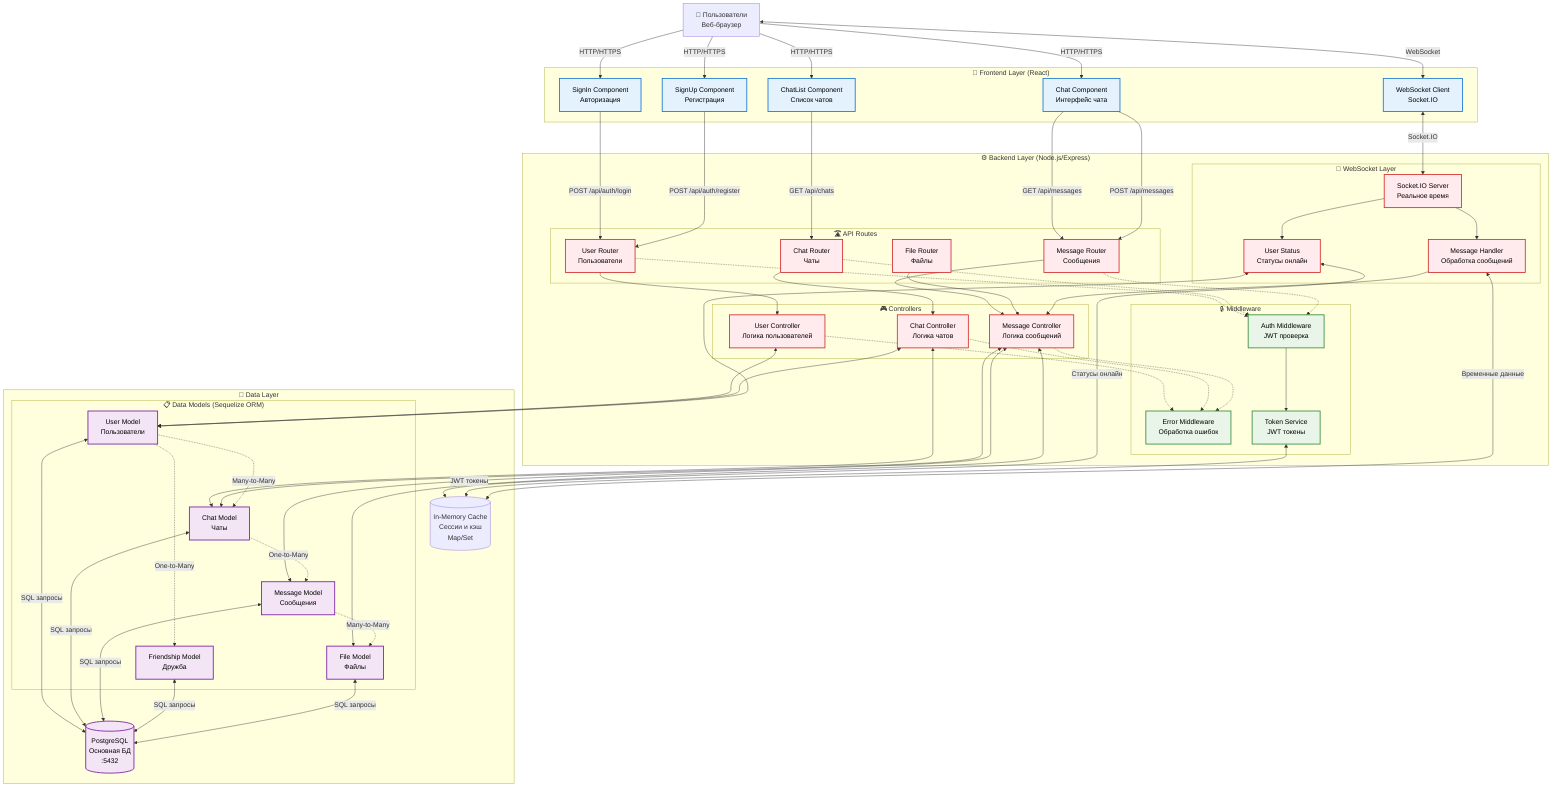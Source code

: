 graph TB
    %% Стили
    classDef frontend fill:#e3f2fd,stroke:#1976d2,stroke-width:2px,color:#000
    classDef backend fill:#e8f5e8,stroke:#388e3c,stroke-width:2px,color:#000
    classDef database fill:#f3e5f5,stroke:#7b1fa2,stroke-width:2px,color:#000
    classDef cache fill:#fff3e0,stroke:#ff9800,stroke-width:2px,color:#000
    classDef api fill:#ffebee,stroke:#d32f2f,stroke-width:2px,color:#000

    %% Пользователи
    USERS[👥 Пользователи<br/>Веб-браузер]

    %% Frontend Layer
    subgraph FRONTEND ["🎨 Frontend Layer (React)"]
        SIGNIN[SignIn Component<br/>Авторизация]
        SIGNUP[SignUp Component<br/>Регистрация]
        CHATLIST[ChatList Component<br/>Список чатов]
        CHAT[Chat Component<br/>Интерфейс чата]
        WEBSOCKET_CLIENT[WebSocket Client<br/>Socket.IO]
    end

    %% Backend Layer
    subgraph BACKEND ["⚙️ Backend Layer (Node.js/Express)"]
        subgraph ROUTES ["🛣️ API Routes"]
            USER_ROUTER[User Router<br/>Пользователи]
            CHAT_ROUTER[Chat Router<br/>Чаты]
            MESSAGE_ROUTER[Message Router<br/>Сообщения]
            FILE_ROUTER[File Router<br/>Файлы]
        end
        
        subgraph CONTROLLERS ["🎮 Controllers"]
            USER_CTRL[User Controller<br/>Логика пользователей]
            CHAT_CTRL[Chat Controller<br/>Логика чатов]
            MESSAGE_CTRL[Message Controller<br/>Логика сообщений]
        end
        
        subgraph MIDDLEWARE ["🔒 Middleware"]
            AUTH_MW[Auth Middleware<br/>JWT проверка]
            ERROR_MW[Error Middleware<br/>Обработка ошибок]
            TOKEN_SERVICE[Token Service<br/>JWT токены]
        end
        
        subgraph SOCKET ["🔌 WebSocket Layer"]
            SOCKET_SERVER[Socket.IO Server<br/>Реальное время]
            MESSAGE_HANDLER[Message Handler<br/>Обработка сообщений]
            USER_STATUS[User Status<br/>Статусы онлайн]
        end
    end

    %% Data Layer
    subgraph DATA ["💾 Data Layer"]
        subgraph MODELS ["📋 Data Models (Sequelize ORM)"]
            USER_MODEL[User Model<br/>Пользователи]
            CHAT_MODEL[Chat Model<br/>Чаты]
            MESSAGE_MODEL[Message Model<br/>Сообщения]
            FRIENDSHIP_MODEL[Friendship Model<br/>Дружба]
            FILE_MODEL[File Model<br/>Файлы]
        end
        
        POSTGRES[(PostgreSQL<br/>Основная БД<br/>:5432)]
        MEMORY_CACHE[(In-Memory Cache<br/>Сессии и кэш<br/>Map/Set)]
    end

    %% Взаимодействие пользователей с фронтендом
    USERS -->|HTTP/HTTPS| SIGNIN
    USERS -->|HTTP/HTTPS| SIGNUP
    USERS -->|HTTP/HTTPS| CHATLIST
    USERS -->|HTTP/HTTPS| CHAT
    USERS <-->|WebSocket| WEBSOCKET_CLIENT

    %% Взаимодействие фронтенда с бэкендом
    SIGNIN -->|POST /api/auth/login| USER_ROUTER
    SIGNUP -->|POST /api/auth/register| USER_ROUTER
    CHATLIST -->|GET /api/chats| CHAT_ROUTER
    CHAT -->|GET /api/messages| MESSAGE_ROUTER
    CHAT -->|POST /api/messages| MESSAGE_ROUTER
    WEBSOCKET_CLIENT <-->|Socket.IO| SOCKET_SERVER

    %% Внутренние связи бэкенда
    USER_ROUTER --> USER_CTRL
    CHAT_ROUTER --> CHAT_CTRL
    MESSAGE_ROUTER --> MESSAGE_CTRL
    FILE_ROUTER --> MESSAGE_CTRL

    %% Middleware обработка
    USER_ROUTER -.-> AUTH_MW
    CHAT_ROUTER -.-> AUTH_MW
    MESSAGE_ROUTER -.-> AUTH_MW
    AUTH_MW --> TOKEN_SERVICE
    
    %% Error handling
    USER_CTRL -.-> ERROR_MW
    CHAT_CTRL -.-> ERROR_MW
    MESSAGE_CTRL -.-> ERROR_MW

    %% WebSocket обработка
    SOCKET_SERVER --> MESSAGE_HANDLER
    SOCKET_SERVER --> USER_STATUS
    MESSAGE_HANDLER --> MESSAGE_CTRL

    %% Взаимодействие с моделями данных
    USER_CTRL <--> USER_MODEL
    CHAT_CTRL <--> CHAT_MODEL
    CHAT_CTRL <--> USER_MODEL
    MESSAGE_CTRL <--> MESSAGE_MODEL
    MESSAGE_CTRL <--> FILE_MODEL
    MESSAGE_CTRL <--> CHAT_MODEL
    USER_STATUS <--> USER_MODEL

    %% Связи между моделями
    USER_MODEL -.->|Many-to-Many| CHAT_MODEL
    CHAT_MODEL -.->|One-to-Many| MESSAGE_MODEL
    MESSAGE_MODEL -.->|Many-to-Many| FILE_MODEL
    USER_MODEL -.->|One-to-Many| FRIENDSHIP_MODEL

    %% Взаимодействие с базами данных
    USER_MODEL <-->|SQL запросы| POSTGRES
    CHAT_MODEL <-->|SQL запросы| POSTGRES
    MESSAGE_MODEL <-->|SQL запросы| POSTGRES
    FRIENDSHIP_MODEL <-->|SQL запросы| POSTGRES
    FILE_MODEL <-->|SQL запросы| POSTGRES

    %% Кэширование
    USER_STATUS <-->|Статусы онлайн| MEMORY_CACHE
    TOKEN_SERVICE <-->|JWT токены| MEMORY_CACHE
    MESSAGE_HANDLER <-->|Временные данные| MEMORY_CACHE

    %% Применение стилей
    class SIGNIN,SIGNUP,CHATLIST,CHAT,WEBSOCKET_CLIENT frontend
    class USER_ROUTER,CHAT_ROUTER,MESSAGE_ROUTER,FILE_ROUTER,USER_CTRL,CHAT_CTRL,MESSAGE_CTRL,SOCKET_SERVER,MESSAGE_HANDLER,USER_STATUS api
    class AUTH_MW,ERROR_MW,TOKEN_SERVICE backend
    class USER_MODEL,CHAT_MODEL,MESSAGE_MODEL,FRIENDSHIP_MODEL,FILE_MODEL,POSTGRES database
    class REDIS cache
